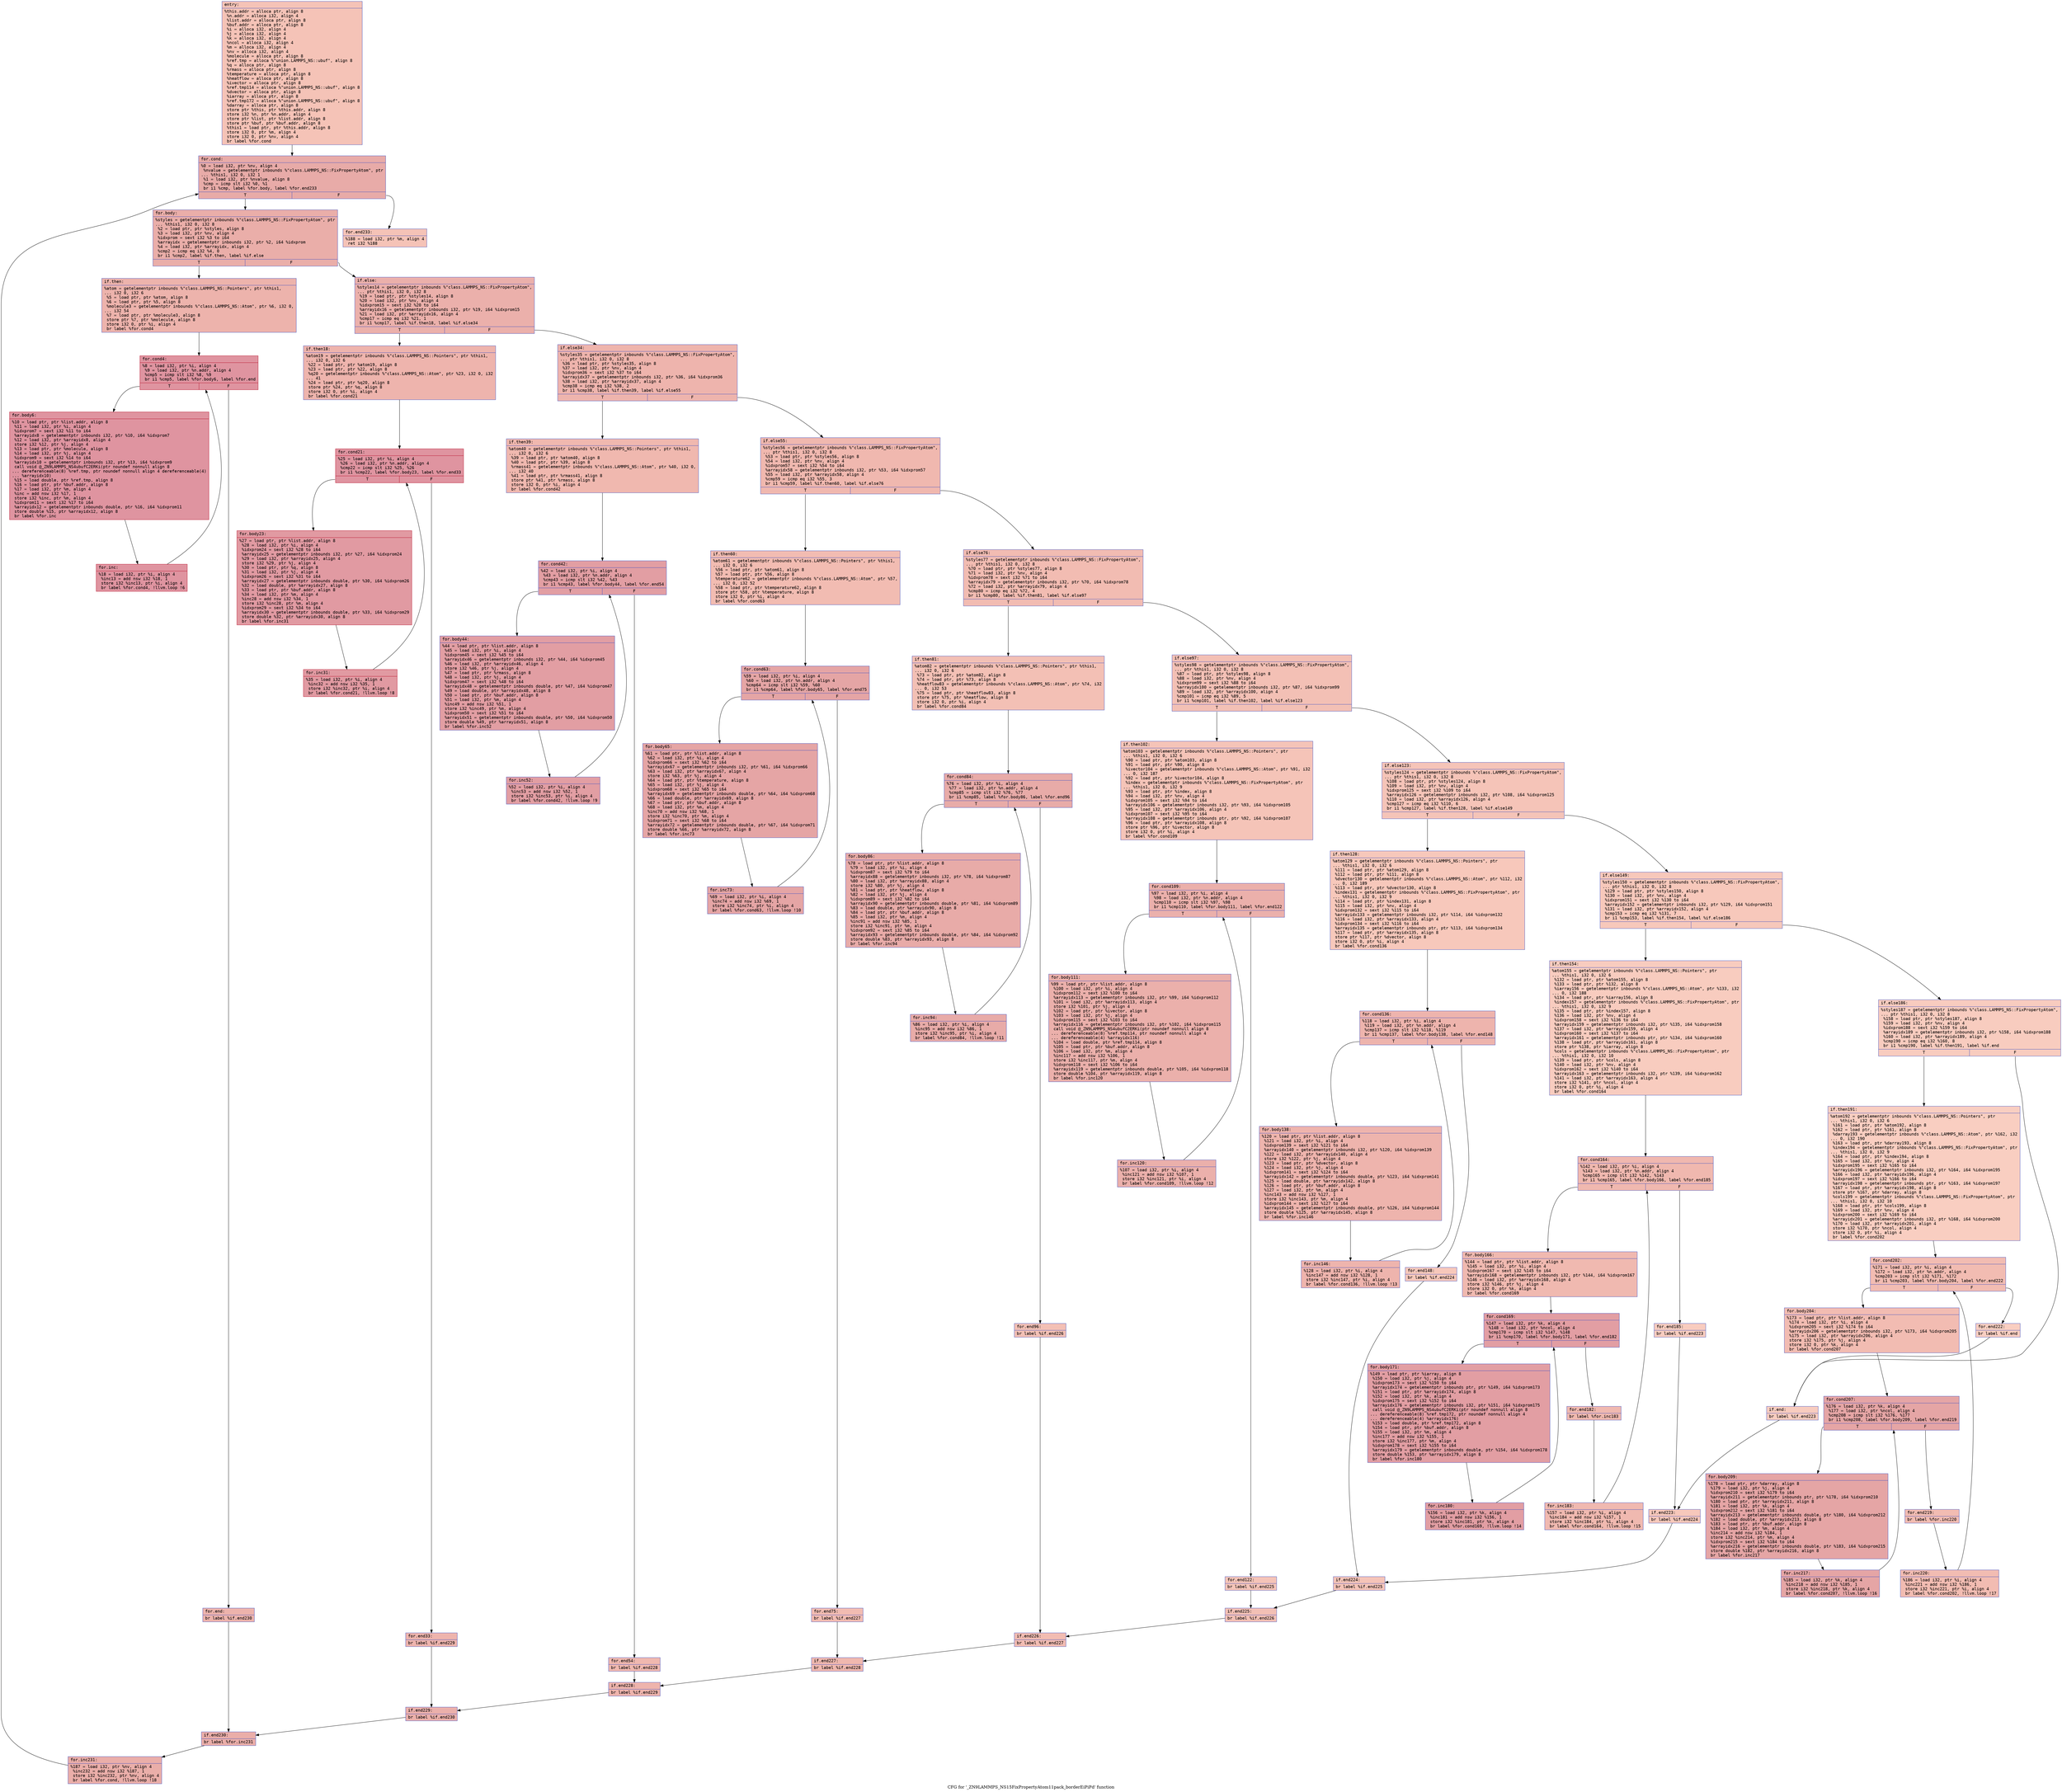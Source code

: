 digraph "CFG for '_ZN9LAMMPS_NS15FixPropertyAtom11pack_borderEiPiPd' function" {
	label="CFG for '_ZN9LAMMPS_NS15FixPropertyAtom11pack_borderEiPiPd' function";

	Node0x561c275682a0 [shape=record,color="#3d50c3ff", style=filled, fillcolor="#e8765c70" fontname="Courier",label="{entry:\l|  %this.addr = alloca ptr, align 8\l  %n.addr = alloca i32, align 4\l  %list.addr = alloca ptr, align 8\l  %buf.addr = alloca ptr, align 8\l  %i = alloca i32, align 4\l  %j = alloca i32, align 4\l  %k = alloca i32, align 4\l  %ncol = alloca i32, align 4\l  %m = alloca i32, align 4\l  %nv = alloca i32, align 4\l  %molecule = alloca ptr, align 8\l  %ref.tmp = alloca %\"union.LAMMPS_NS::ubuf\", align 8\l  %q = alloca ptr, align 8\l  %rmass = alloca ptr, align 8\l  %temperature = alloca ptr, align 8\l  %heatflow = alloca ptr, align 8\l  %ivector = alloca ptr, align 8\l  %ref.tmp114 = alloca %\"union.LAMMPS_NS::ubuf\", align 8\l  %dvector = alloca ptr, align 8\l  %iarray = alloca ptr, align 8\l  %ref.tmp172 = alloca %\"union.LAMMPS_NS::ubuf\", align 8\l  %darray = alloca ptr, align 8\l  store ptr %this, ptr %this.addr, align 8\l  store i32 %n, ptr %n.addr, align 4\l  store ptr %list, ptr %list.addr, align 8\l  store ptr %buf, ptr %buf.addr, align 8\l  %this1 = load ptr, ptr %this.addr, align 8\l  store i32 0, ptr %m, align 4\l  store i32 0, ptr %nv, align 4\l  br label %for.cond\l}"];
	Node0x561c275682a0 -> Node0x561c27571120[tooltip="entry -> for.cond\nProbability 100.00%" ];
	Node0x561c27571120 [shape=record,color="#3d50c3ff", style=filled, fillcolor="#cc403a70" fontname="Courier",label="{for.cond:\l|  %0 = load i32, ptr %nv, align 4\l  %nvalue = getelementptr inbounds %\"class.LAMMPS_NS::FixPropertyAtom\", ptr\l... %this1, i32 0, i32 1\l  %1 = load i32, ptr %nvalue, align 8\l  %cmp = icmp slt i32 %0, %1\l  br i1 %cmp, label %for.body, label %for.end233\l|{<s0>T|<s1>F}}"];
	Node0x561c27571120:s0 -> Node0x561c27571470[tooltip="for.cond -> for.body\nProbability 96.88%" ];
	Node0x561c27571120:s1 -> Node0x561c275714f0[tooltip="for.cond -> for.end233\nProbability 3.12%" ];
	Node0x561c27571470 [shape=record,color="#3d50c3ff", style=filled, fillcolor="#d0473d70" fontname="Courier",label="{for.body:\l|  %styles = getelementptr inbounds %\"class.LAMMPS_NS::FixPropertyAtom\", ptr\l... %this1, i32 0, i32 8\l  %2 = load ptr, ptr %styles, align 8\l  %3 = load i32, ptr %nv, align 4\l  %idxprom = sext i32 %3 to i64\l  %arrayidx = getelementptr inbounds i32, ptr %2, i64 %idxprom\l  %4 = load i32, ptr %arrayidx, align 4\l  %cmp2 = icmp eq i32 %4, 0\l  br i1 %cmp2, label %if.then, label %if.else\l|{<s0>T|<s1>F}}"];
	Node0x561c27571470:s0 -> Node0x561c27571a90[tooltip="for.body -> if.then\nProbability 37.50%" ];
	Node0x561c27571470:s1 -> Node0x561c27571b00[tooltip="for.body -> if.else\nProbability 62.50%" ];
	Node0x561c27571a90 [shape=record,color="#3d50c3ff", style=filled, fillcolor="#d6524470" fontname="Courier",label="{if.then:\l|  %atom = getelementptr inbounds %\"class.LAMMPS_NS::Pointers\", ptr %this1,\l... i32 0, i32 6\l  %5 = load ptr, ptr %atom, align 8\l  %6 = load ptr, ptr %5, align 8\l  %molecule3 = getelementptr inbounds %\"class.LAMMPS_NS::Atom\", ptr %6, i32 0,\l... i32 54\l  %7 = load ptr, ptr %molecule3, align 8\l  store ptr %7, ptr %molecule, align 8\l  store i32 0, ptr %i, align 4\l  br label %for.cond4\l}"];
	Node0x561c27571a90 -> Node0x561c275720b0[tooltip="if.then -> for.cond4\nProbability 100.00%" ];
	Node0x561c275720b0 [shape=record,color="#b70d28ff", style=filled, fillcolor="#b70d2870" fontname="Courier",label="{for.cond4:\l|  %8 = load i32, ptr %i, align 4\l  %9 = load i32, ptr %n.addr, align 4\l  %cmp5 = icmp slt i32 %8, %9\l  br i1 %cmp5, label %for.body6, label %for.end\l|{<s0>T|<s1>F}}"];
	Node0x561c275720b0:s0 -> Node0x561c27572350[tooltip="for.cond4 -> for.body6\nProbability 96.88%" ];
	Node0x561c275720b0:s1 -> Node0x561c275723d0[tooltip="for.cond4 -> for.end\nProbability 3.12%" ];
	Node0x561c27572350 [shape=record,color="#b70d28ff", style=filled, fillcolor="#b70d2870" fontname="Courier",label="{for.body6:\l|  %10 = load ptr, ptr %list.addr, align 8\l  %11 = load i32, ptr %i, align 4\l  %idxprom7 = sext i32 %11 to i64\l  %arrayidx8 = getelementptr inbounds i32, ptr %10, i64 %idxprom7\l  %12 = load i32, ptr %arrayidx8, align 4\l  store i32 %12, ptr %j, align 4\l  %13 = load ptr, ptr %molecule, align 8\l  %14 = load i32, ptr %j, align 4\l  %idxprom9 = sext i32 %14 to i64\l  %arrayidx10 = getelementptr inbounds i32, ptr %13, i64 %idxprom9\l  call void @_ZN9LAMMPS_NS4ubufC2ERKi(ptr noundef nonnull align 8\l... dereferenceable(8) %ref.tmp, ptr noundef nonnull align 4 dereferenceable(4)\l... %arrayidx10)\l  %15 = load double, ptr %ref.tmp, align 8\l  %16 = load ptr, ptr %buf.addr, align 8\l  %17 = load i32, ptr %m, align 4\l  %inc = add nsw i32 %17, 1\l  store i32 %inc, ptr %m, align 4\l  %idxprom11 = sext i32 %17 to i64\l  %arrayidx12 = getelementptr inbounds double, ptr %16, i64 %idxprom11\l  store double %15, ptr %arrayidx12, align 8\l  br label %for.inc\l}"];
	Node0x561c27572350 -> Node0x561c273f74e0[tooltip="for.body6 -> for.inc\nProbability 100.00%" ];
	Node0x561c273f74e0 [shape=record,color="#b70d28ff", style=filled, fillcolor="#b70d2870" fontname="Courier",label="{for.inc:\l|  %18 = load i32, ptr %i, align 4\l  %inc13 = add nsw i32 %18, 1\l  store i32 %inc13, ptr %i, align 4\l  br label %for.cond4, !llvm.loop !6\l}"];
	Node0x561c273f74e0 -> Node0x561c275720b0[tooltip="for.inc -> for.cond4\nProbability 100.00%" ];
	Node0x561c275723d0 [shape=record,color="#3d50c3ff", style=filled, fillcolor="#d6524470" fontname="Courier",label="{for.end:\l|  br label %if.end230\l}"];
	Node0x561c275723d0 -> Node0x561c27545320[tooltip="for.end -> if.end230\nProbability 100.00%" ];
	Node0x561c27571b00 [shape=record,color="#3d50c3ff", style=filled, fillcolor="#d24b4070" fontname="Courier",label="{if.else:\l|  %styles14 = getelementptr inbounds %\"class.LAMMPS_NS::FixPropertyAtom\",\l... ptr %this1, i32 0, i32 8\l  %19 = load ptr, ptr %styles14, align 8\l  %20 = load i32, ptr %nv, align 4\l  %idxprom15 = sext i32 %20 to i64\l  %arrayidx16 = getelementptr inbounds i32, ptr %19, i64 %idxprom15\l  %21 = load i32, ptr %arrayidx16, align 4\l  %cmp17 = icmp eq i32 %21, 1\l  br i1 %cmp17, label %if.then18, label %if.else34\l|{<s0>T|<s1>F}}"];
	Node0x561c27571b00:s0 -> Node0x561c27573b30[tooltip="if.else -> if.then18\nProbability 50.00%" ];
	Node0x561c27571b00:s1 -> Node0x561c27573bb0[tooltip="if.else -> if.else34\nProbability 50.00%" ];
	Node0x561c27573b30 [shape=record,color="#3d50c3ff", style=filled, fillcolor="#d8564670" fontname="Courier",label="{if.then18:\l|  %atom19 = getelementptr inbounds %\"class.LAMMPS_NS::Pointers\", ptr %this1,\l... i32 0, i32 6\l  %22 = load ptr, ptr %atom19, align 8\l  %23 = load ptr, ptr %22, align 8\l  %q20 = getelementptr inbounds %\"class.LAMMPS_NS::Atom\", ptr %23, i32 0, i32\l... 41\l  %24 = load ptr, ptr %q20, align 8\l  store ptr %24, ptr %q, align 8\l  store i32 0, ptr %i, align 4\l  br label %for.cond21\l}"];
	Node0x561c27573b30 -> Node0x561c27574160[tooltip="if.then18 -> for.cond21\nProbability 100.00%" ];
	Node0x561c27574160 [shape=record,color="#b70d28ff", style=filled, fillcolor="#b70d2870" fontname="Courier",label="{for.cond21:\l|  %25 = load i32, ptr %i, align 4\l  %26 = load i32, ptr %n.addr, align 4\l  %cmp22 = icmp slt i32 %25, %26\l  br i1 %cmp22, label %for.body23, label %for.end33\l|{<s0>T|<s1>F}}"];
	Node0x561c27574160:s0 -> Node0x561c27574400[tooltip="for.cond21 -> for.body23\nProbability 96.88%" ];
	Node0x561c27574160:s1 -> Node0x561c27574480[tooltip="for.cond21 -> for.end33\nProbability 3.12%" ];
	Node0x561c27574400 [shape=record,color="#b70d28ff", style=filled, fillcolor="#bb1b2c70" fontname="Courier",label="{for.body23:\l|  %27 = load ptr, ptr %list.addr, align 8\l  %28 = load i32, ptr %i, align 4\l  %idxprom24 = sext i32 %28 to i64\l  %arrayidx25 = getelementptr inbounds i32, ptr %27, i64 %idxprom24\l  %29 = load i32, ptr %arrayidx25, align 4\l  store i32 %29, ptr %j, align 4\l  %30 = load ptr, ptr %q, align 8\l  %31 = load i32, ptr %j, align 4\l  %idxprom26 = sext i32 %31 to i64\l  %arrayidx27 = getelementptr inbounds double, ptr %30, i64 %idxprom26\l  %32 = load double, ptr %arrayidx27, align 8\l  %33 = load ptr, ptr %buf.addr, align 8\l  %34 = load i32, ptr %m, align 4\l  %inc28 = add nsw i32 %34, 1\l  store i32 %inc28, ptr %m, align 4\l  %idxprom29 = sext i32 %34 to i64\l  %arrayidx30 = getelementptr inbounds double, ptr %33, i64 %idxprom29\l  store double %32, ptr %arrayidx30, align 8\l  br label %for.inc31\l}"];
	Node0x561c27574400 -> Node0x561c27575090[tooltip="for.body23 -> for.inc31\nProbability 100.00%" ];
	Node0x561c27575090 [shape=record,color="#b70d28ff", style=filled, fillcolor="#bb1b2c70" fontname="Courier",label="{for.inc31:\l|  %35 = load i32, ptr %i, align 4\l  %inc32 = add nsw i32 %35, 1\l  store i32 %inc32, ptr %i, align 4\l  br label %for.cond21, !llvm.loop !8\l}"];
	Node0x561c27575090 -> Node0x561c27574160[tooltip="for.inc31 -> for.cond21\nProbability 100.00%" ];
	Node0x561c27574480 [shape=record,color="#3d50c3ff", style=filled, fillcolor="#d8564670" fontname="Courier",label="{for.end33:\l|  br label %if.end229\l}"];
	Node0x561c27574480 -> Node0x561c27575510[tooltip="for.end33 -> if.end229\nProbability 100.00%" ];
	Node0x561c27573bb0 [shape=record,color="#3d50c3ff", style=filled, fillcolor="#d8564670" fontname="Courier",label="{if.else34:\l|  %styles35 = getelementptr inbounds %\"class.LAMMPS_NS::FixPropertyAtom\",\l... ptr %this1, i32 0, i32 8\l  %36 = load ptr, ptr %styles35, align 8\l  %37 = load i32, ptr %nv, align 4\l  %idxprom36 = sext i32 %37 to i64\l  %arrayidx37 = getelementptr inbounds i32, ptr %36, i64 %idxprom36\l  %38 = load i32, ptr %arrayidx37, align 4\l  %cmp38 = icmp eq i32 %38, 2\l  br i1 %cmp38, label %if.then39, label %if.else55\l|{<s0>T|<s1>F}}"];
	Node0x561c27573bb0:s0 -> Node0x561c27575a90[tooltip="if.else34 -> if.then39\nProbability 50.00%" ];
	Node0x561c27573bb0:s1 -> Node0x561c27575b10[tooltip="if.else34 -> if.else55\nProbability 50.00%" ];
	Node0x561c27575a90 [shape=record,color="#3d50c3ff", style=filled, fillcolor="#dc5d4a70" fontname="Courier",label="{if.then39:\l|  %atom40 = getelementptr inbounds %\"class.LAMMPS_NS::Pointers\", ptr %this1,\l... i32 0, i32 6\l  %39 = load ptr, ptr %atom40, align 8\l  %40 = load ptr, ptr %39, align 8\l  %rmass41 = getelementptr inbounds %\"class.LAMMPS_NS::Atom\", ptr %40, i32 0,\l... i32 40\l  %41 = load ptr, ptr %rmass41, align 8\l  store ptr %41, ptr %rmass, align 8\l  store i32 0, ptr %i, align 4\l  br label %for.cond42\l}"];
	Node0x561c27575a90 -> Node0x561c275760c0[tooltip="if.then39 -> for.cond42\nProbability 100.00%" ];
	Node0x561c275760c0 [shape=record,color="#3d50c3ff", style=filled, fillcolor="#be242e70" fontname="Courier",label="{for.cond42:\l|  %42 = load i32, ptr %i, align 4\l  %43 = load i32, ptr %n.addr, align 4\l  %cmp43 = icmp slt i32 %42, %43\l  br i1 %cmp43, label %for.body44, label %for.end54\l|{<s0>T|<s1>F}}"];
	Node0x561c275760c0:s0 -> Node0x561c27576360[tooltip="for.cond42 -> for.body44\nProbability 96.88%" ];
	Node0x561c275760c0:s1 -> Node0x561c275763e0[tooltip="for.cond42 -> for.end54\nProbability 3.12%" ];
	Node0x561c27576360 [shape=record,color="#3d50c3ff", style=filled, fillcolor="#be242e70" fontname="Courier",label="{for.body44:\l|  %44 = load ptr, ptr %list.addr, align 8\l  %45 = load i32, ptr %i, align 4\l  %idxprom45 = sext i32 %45 to i64\l  %arrayidx46 = getelementptr inbounds i32, ptr %44, i64 %idxprom45\l  %46 = load i32, ptr %arrayidx46, align 4\l  store i32 %46, ptr %j, align 4\l  %47 = load ptr, ptr %rmass, align 8\l  %48 = load i32, ptr %j, align 4\l  %idxprom47 = sext i32 %48 to i64\l  %arrayidx48 = getelementptr inbounds double, ptr %47, i64 %idxprom47\l  %49 = load double, ptr %arrayidx48, align 8\l  %50 = load ptr, ptr %buf.addr, align 8\l  %51 = load i32, ptr %m, align 4\l  %inc49 = add nsw i32 %51, 1\l  store i32 %inc49, ptr %m, align 4\l  %idxprom50 = sext i32 %51 to i64\l  %arrayidx51 = getelementptr inbounds double, ptr %50, i64 %idxprom50\l  store double %49, ptr %arrayidx51, align 8\l  br label %for.inc52\l}"];
	Node0x561c27576360 -> Node0x561c27577800[tooltip="for.body44 -> for.inc52\nProbability 100.00%" ];
	Node0x561c27577800 [shape=record,color="#3d50c3ff", style=filled, fillcolor="#be242e70" fontname="Courier",label="{for.inc52:\l|  %52 = load i32, ptr %i, align 4\l  %inc53 = add nsw i32 %52, 1\l  store i32 %inc53, ptr %i, align 4\l  br label %for.cond42, !llvm.loop !9\l}"];
	Node0x561c27577800 -> Node0x561c275760c0[tooltip="for.inc52 -> for.cond42\nProbability 100.00%" ];
	Node0x561c275763e0 [shape=record,color="#3d50c3ff", style=filled, fillcolor="#dc5d4a70" fontname="Courier",label="{for.end54:\l|  br label %if.end228\l}"];
	Node0x561c275763e0 -> Node0x561c27572ef0[tooltip="for.end54 -> if.end228\nProbability 100.00%" ];
	Node0x561c27575b10 [shape=record,color="#3d50c3ff", style=filled, fillcolor="#dc5d4a70" fontname="Courier",label="{if.else55:\l|  %styles56 = getelementptr inbounds %\"class.LAMMPS_NS::FixPropertyAtom\",\l... ptr %this1, i32 0, i32 8\l  %53 = load ptr, ptr %styles56, align 8\l  %54 = load i32, ptr %nv, align 4\l  %idxprom57 = sext i32 %54 to i64\l  %arrayidx58 = getelementptr inbounds i32, ptr %53, i64 %idxprom57\l  %55 = load i32, ptr %arrayidx58, align 4\l  %cmp59 = icmp eq i32 %55, 3\l  br i1 %cmp59, label %if.then60, label %if.else76\l|{<s0>T|<s1>F}}"];
	Node0x561c27575b10:s0 -> Node0x561c27578810[tooltip="if.else55 -> if.then60\nProbability 50.00%" ];
	Node0x561c27575b10:s1 -> Node0x561c27578890[tooltip="if.else55 -> if.else76\nProbability 50.00%" ];
	Node0x561c27578810 [shape=record,color="#3d50c3ff", style=filled, fillcolor="#e1675170" fontname="Courier",label="{if.then60:\l|  %atom61 = getelementptr inbounds %\"class.LAMMPS_NS::Pointers\", ptr %this1,\l... i32 0, i32 6\l  %56 = load ptr, ptr %atom61, align 8\l  %57 = load ptr, ptr %56, align 8\l  %temperature62 = getelementptr inbounds %\"class.LAMMPS_NS::Atom\", ptr %57,\l... i32 0, i32 52\l  %58 = load ptr, ptr %temperature62, align 8\l  store ptr %58, ptr %temperature, align 8\l  store i32 0, ptr %i, align 4\l  br label %for.cond63\l}"];
	Node0x561c27578810 -> Node0x561c27578e50[tooltip="if.then60 -> for.cond63\nProbability 100.00%" ];
	Node0x561c27578e50 [shape=record,color="#3d50c3ff", style=filled, fillcolor="#c5333470" fontname="Courier",label="{for.cond63:\l|  %59 = load i32, ptr %i, align 4\l  %60 = load i32, ptr %n.addr, align 4\l  %cmp64 = icmp slt i32 %59, %60\l  br i1 %cmp64, label %for.body65, label %for.end75\l|{<s0>T|<s1>F}}"];
	Node0x561c27578e50:s0 -> Node0x561c275790f0[tooltip="for.cond63 -> for.body65\nProbability 96.88%" ];
	Node0x561c27578e50:s1 -> Node0x561c27579170[tooltip="for.cond63 -> for.end75\nProbability 3.12%" ];
	Node0x561c275790f0 [shape=record,color="#3d50c3ff", style=filled, fillcolor="#c5333470" fontname="Courier",label="{for.body65:\l|  %61 = load ptr, ptr %list.addr, align 8\l  %62 = load i32, ptr %i, align 4\l  %idxprom66 = sext i32 %62 to i64\l  %arrayidx67 = getelementptr inbounds i32, ptr %61, i64 %idxprom66\l  %63 = load i32, ptr %arrayidx67, align 4\l  store i32 %63, ptr %j, align 4\l  %64 = load ptr, ptr %temperature, align 8\l  %65 = load i32, ptr %j, align 4\l  %idxprom68 = sext i32 %65 to i64\l  %arrayidx69 = getelementptr inbounds double, ptr %64, i64 %idxprom68\l  %66 = load double, ptr %arrayidx69, align 8\l  %67 = load ptr, ptr %buf.addr, align 8\l  %68 = load i32, ptr %m, align 4\l  %inc70 = add nsw i32 %68, 1\l  store i32 %inc70, ptr %m, align 4\l  %idxprom71 = sext i32 %68 to i64\l  %arrayidx72 = getelementptr inbounds double, ptr %67, i64 %idxprom71\l  store double %66, ptr %arrayidx72, align 8\l  br label %for.inc73\l}"];
	Node0x561c275790f0 -> Node0x561c27579d80[tooltip="for.body65 -> for.inc73\nProbability 100.00%" ];
	Node0x561c27579d80 [shape=record,color="#3d50c3ff", style=filled, fillcolor="#c5333470" fontname="Courier",label="{for.inc73:\l|  %69 = load i32, ptr %i, align 4\l  %inc74 = add nsw i32 %69, 1\l  store i32 %inc74, ptr %i, align 4\l  br label %for.cond63, !llvm.loop !10\l}"];
	Node0x561c27579d80 -> Node0x561c27578e50[tooltip="for.inc73 -> for.cond63\nProbability 100.00%" ];
	Node0x561c27579170 [shape=record,color="#3d50c3ff", style=filled, fillcolor="#e1675170" fontname="Courier",label="{for.end75:\l|  br label %if.end227\l}"];
	Node0x561c27579170 -> Node0x561c2757a200[tooltip="for.end75 -> if.end227\nProbability 100.00%" ];
	Node0x561c27578890 [shape=record,color="#3d50c3ff", style=filled, fillcolor="#e1675170" fontname="Courier",label="{if.else76:\l|  %styles77 = getelementptr inbounds %\"class.LAMMPS_NS::FixPropertyAtom\",\l... ptr %this1, i32 0, i32 8\l  %70 = load ptr, ptr %styles77, align 8\l  %71 = load i32, ptr %nv, align 4\l  %idxprom78 = sext i32 %71 to i64\l  %arrayidx79 = getelementptr inbounds i32, ptr %70, i64 %idxprom78\l  %72 = load i32, ptr %arrayidx79, align 4\l  %cmp80 = icmp eq i32 %72, 4\l  br i1 %cmp80, label %if.then81, label %if.else97\l|{<s0>T|<s1>F}}"];
	Node0x561c27578890:s0 -> Node0x561c2757a780[tooltip="if.else76 -> if.then81\nProbability 50.00%" ];
	Node0x561c27578890:s1 -> Node0x561c2757a800[tooltip="if.else76 -> if.else97\nProbability 50.00%" ];
	Node0x561c2757a780 [shape=record,color="#3d50c3ff", style=filled, fillcolor="#e5705870" fontname="Courier",label="{if.then81:\l|  %atom82 = getelementptr inbounds %\"class.LAMMPS_NS::Pointers\", ptr %this1,\l... i32 0, i32 6\l  %73 = load ptr, ptr %atom82, align 8\l  %74 = load ptr, ptr %73, align 8\l  %heatflow83 = getelementptr inbounds %\"class.LAMMPS_NS::Atom\", ptr %74, i32\l... 0, i32 53\l  %75 = load ptr, ptr %heatflow83, align 8\l  store ptr %75, ptr %heatflow, align 8\l  store i32 0, ptr %i, align 4\l  br label %for.cond84\l}"];
	Node0x561c2757a780 -> Node0x561c2757adc0[tooltip="if.then81 -> for.cond84\nProbability 100.00%" ];
	Node0x561c2757adc0 [shape=record,color="#3d50c3ff", style=filled, fillcolor="#cc403a70" fontname="Courier",label="{for.cond84:\l|  %76 = load i32, ptr %i, align 4\l  %77 = load i32, ptr %n.addr, align 4\l  %cmp85 = icmp slt i32 %76, %77\l  br i1 %cmp85, label %for.body86, label %for.end96\l|{<s0>T|<s1>F}}"];
	Node0x561c2757adc0:s0 -> Node0x561c2757b060[tooltip="for.cond84 -> for.body86\nProbability 96.88%" ];
	Node0x561c2757adc0:s1 -> Node0x561c2757b0e0[tooltip="for.cond84 -> for.end96\nProbability 3.12%" ];
	Node0x561c2757b060 [shape=record,color="#3d50c3ff", style=filled, fillcolor="#cc403a70" fontname="Courier",label="{for.body86:\l|  %78 = load ptr, ptr %list.addr, align 8\l  %79 = load i32, ptr %i, align 4\l  %idxprom87 = sext i32 %79 to i64\l  %arrayidx88 = getelementptr inbounds i32, ptr %78, i64 %idxprom87\l  %80 = load i32, ptr %arrayidx88, align 4\l  store i32 %80, ptr %j, align 4\l  %81 = load ptr, ptr %heatflow, align 8\l  %82 = load i32, ptr %j, align 4\l  %idxprom89 = sext i32 %82 to i64\l  %arrayidx90 = getelementptr inbounds double, ptr %81, i64 %idxprom89\l  %83 = load double, ptr %arrayidx90, align 8\l  %84 = load ptr, ptr %buf.addr, align 8\l  %85 = load i32, ptr %m, align 4\l  %inc91 = add nsw i32 %85, 1\l  store i32 %inc91, ptr %m, align 4\l  %idxprom92 = sext i32 %85 to i64\l  %arrayidx93 = getelementptr inbounds double, ptr %84, i64 %idxprom92\l  store double %83, ptr %arrayidx93, align 8\l  br label %for.inc94\l}"];
	Node0x561c2757b060 -> Node0x561c2757bd50[tooltip="for.body86 -> for.inc94\nProbability 100.00%" ];
	Node0x561c2757bd50 [shape=record,color="#3d50c3ff", style=filled, fillcolor="#cc403a70" fontname="Courier",label="{for.inc94:\l|  %86 = load i32, ptr %i, align 4\l  %inc95 = add nsw i32 %86, 1\l  store i32 %inc95, ptr %i, align 4\l  br label %for.cond84, !llvm.loop !11\l}"];
	Node0x561c2757bd50 -> Node0x561c2757adc0[tooltip="for.inc94 -> for.cond84\nProbability 100.00%" ];
	Node0x561c2757b0e0 [shape=record,color="#3d50c3ff", style=filled, fillcolor="#e5705870" fontname="Courier",label="{for.end96:\l|  br label %if.end226\l}"];
	Node0x561c2757b0e0 -> Node0x561c2757c1d0[tooltip="for.end96 -> if.end226\nProbability 100.00%" ];
	Node0x561c2757a800 [shape=record,color="#3d50c3ff", style=filled, fillcolor="#e5705870" fontname="Courier",label="{if.else97:\l|  %styles98 = getelementptr inbounds %\"class.LAMMPS_NS::FixPropertyAtom\",\l... ptr %this1, i32 0, i32 8\l  %87 = load ptr, ptr %styles98, align 8\l  %88 = load i32, ptr %nv, align 4\l  %idxprom99 = sext i32 %88 to i64\l  %arrayidx100 = getelementptr inbounds i32, ptr %87, i64 %idxprom99\l  %89 = load i32, ptr %arrayidx100, align 4\l  %cmp101 = icmp eq i32 %89, 5\l  br i1 %cmp101, label %if.then102, label %if.else123\l|{<s0>T|<s1>F}}"];
	Node0x561c2757a800:s0 -> Node0x561c2757c750[tooltip="if.else97 -> if.then102\nProbability 50.00%" ];
	Node0x561c2757a800:s1 -> Node0x561c2757c7d0[tooltip="if.else97 -> if.else123\nProbability 50.00%" ];
	Node0x561c2757c750 [shape=record,color="#3d50c3ff", style=filled, fillcolor="#e97a5f70" fontname="Courier",label="{if.then102:\l|  %atom103 = getelementptr inbounds %\"class.LAMMPS_NS::Pointers\", ptr\l... %this1, i32 0, i32 6\l  %90 = load ptr, ptr %atom103, align 8\l  %91 = load ptr, ptr %90, align 8\l  %ivector104 = getelementptr inbounds %\"class.LAMMPS_NS::Atom\", ptr %91, i32\l... 0, i32 187\l  %92 = load ptr, ptr %ivector104, align 8\l  %index = getelementptr inbounds %\"class.LAMMPS_NS::FixPropertyAtom\", ptr\l... %this1, i32 0, i32 9\l  %93 = load ptr, ptr %index, align 8\l  %94 = load i32, ptr %nv, align 4\l  %idxprom105 = sext i32 %94 to i64\l  %arrayidx106 = getelementptr inbounds i32, ptr %93, i64 %idxprom105\l  %95 = load i32, ptr %arrayidx106, align 4\l  %idxprom107 = sext i32 %95 to i64\l  %arrayidx108 = getelementptr inbounds ptr, ptr %92, i64 %idxprom107\l  %96 = load ptr, ptr %arrayidx108, align 8\l  store ptr %96, ptr %ivector, align 8\l  store i32 0, ptr %i, align 4\l  br label %for.cond109\l}"];
	Node0x561c2757c750 -> Node0x561c27576c50[tooltip="if.then102 -> for.cond109\nProbability 100.00%" ];
	Node0x561c27576c50 [shape=record,color="#3d50c3ff", style=filled, fillcolor="#d24b4070" fontname="Courier",label="{for.cond109:\l|  %97 = load i32, ptr %i, align 4\l  %98 = load i32, ptr %n.addr, align 4\l  %cmp110 = icmp slt i32 %97, %98\l  br i1 %cmp110, label %for.body111, label %for.end122\l|{<s0>T|<s1>F}}"];
	Node0x561c27576c50:s0 -> Node0x561c27576ef0[tooltip="for.cond109 -> for.body111\nProbability 96.88%" ];
	Node0x561c27576c50:s1 -> Node0x561c27576f70[tooltip="for.cond109 -> for.end122\nProbability 3.12%" ];
	Node0x561c27576ef0 [shape=record,color="#3d50c3ff", style=filled, fillcolor="#d24b4070" fontname="Courier",label="{for.body111:\l|  %99 = load ptr, ptr %list.addr, align 8\l  %100 = load i32, ptr %i, align 4\l  %idxprom112 = sext i32 %100 to i64\l  %arrayidx113 = getelementptr inbounds i32, ptr %99, i64 %idxprom112\l  %101 = load i32, ptr %arrayidx113, align 4\l  store i32 %101, ptr %j, align 4\l  %102 = load ptr, ptr %ivector, align 8\l  %103 = load i32, ptr %j, align 4\l  %idxprom115 = sext i32 %103 to i64\l  %arrayidx116 = getelementptr inbounds i32, ptr %102, i64 %idxprom115\l  call void @_ZN9LAMMPS_NS4ubufC2ERKi(ptr noundef nonnull align 8\l... dereferenceable(8) %ref.tmp114, ptr noundef nonnull align 4\l... dereferenceable(4) %arrayidx116)\l  %104 = load double, ptr %ref.tmp114, align 8\l  %105 = load ptr, ptr %buf.addr, align 8\l  %106 = load i32, ptr %m, align 4\l  %inc117 = add nsw i32 %106, 1\l  store i32 %inc117, ptr %m, align 4\l  %idxprom118 = sext i32 %106 to i64\l  %arrayidx119 = getelementptr inbounds double, ptr %105, i64 %idxprom118\l  store double %104, ptr %arrayidx119, align 8\l  br label %for.inc120\l}"];
	Node0x561c27576ef0 -> Node0x561c2757ec10[tooltip="for.body111 -> for.inc120\nProbability 100.00%" ];
	Node0x561c2757ec10 [shape=record,color="#3d50c3ff", style=filled, fillcolor="#d24b4070" fontname="Courier",label="{for.inc120:\l|  %107 = load i32, ptr %i, align 4\l  %inc121 = add nsw i32 %107, 1\l  store i32 %inc121, ptr %i, align 4\l  br label %for.cond109, !llvm.loop !12\l}"];
	Node0x561c2757ec10 -> Node0x561c27576c50[tooltip="for.inc120 -> for.cond109\nProbability 100.00%" ];
	Node0x561c27576f70 [shape=record,color="#3d50c3ff", style=filled, fillcolor="#e97a5f70" fontname="Courier",label="{for.end122:\l|  br label %if.end225\l}"];
	Node0x561c27576f70 -> Node0x561c2757f070[tooltip="for.end122 -> if.end225\nProbability 100.00%" ];
	Node0x561c2757c7d0 [shape=record,color="#3d50c3ff", style=filled, fillcolor="#e97a5f70" fontname="Courier",label="{if.else123:\l|  %styles124 = getelementptr inbounds %\"class.LAMMPS_NS::FixPropertyAtom\",\l... ptr %this1, i32 0, i32 8\l  %108 = load ptr, ptr %styles124, align 8\l  %109 = load i32, ptr %nv, align 4\l  %idxprom125 = sext i32 %109 to i64\l  %arrayidx126 = getelementptr inbounds i32, ptr %108, i64 %idxprom125\l  %110 = load i32, ptr %arrayidx126, align 4\l  %cmp127 = icmp eq i32 %110, 6\l  br i1 %cmp127, label %if.then128, label %if.else149\l|{<s0>T|<s1>F}}"];
	Node0x561c2757c7d0:s0 -> Node0x561c2757f5f0[tooltip="if.else123 -> if.then128\nProbability 50.00%" ];
	Node0x561c2757c7d0:s1 -> Node0x561c2757f670[tooltip="if.else123 -> if.else149\nProbability 50.00%" ];
	Node0x561c2757f5f0 [shape=record,color="#3d50c3ff", style=filled, fillcolor="#ed836670" fontname="Courier",label="{if.then128:\l|  %atom129 = getelementptr inbounds %\"class.LAMMPS_NS::Pointers\", ptr\l... %this1, i32 0, i32 6\l  %111 = load ptr, ptr %atom129, align 8\l  %112 = load ptr, ptr %111, align 8\l  %dvector130 = getelementptr inbounds %\"class.LAMMPS_NS::Atom\", ptr %112, i32\l... 0, i32 189\l  %113 = load ptr, ptr %dvector130, align 8\l  %index131 = getelementptr inbounds %\"class.LAMMPS_NS::FixPropertyAtom\", ptr\l... %this1, i32 0, i32 9\l  %114 = load ptr, ptr %index131, align 8\l  %115 = load i32, ptr %nv, align 4\l  %idxprom132 = sext i32 %115 to i64\l  %arrayidx133 = getelementptr inbounds i32, ptr %114, i64 %idxprom132\l  %116 = load i32, ptr %arrayidx133, align 4\l  %idxprom134 = sext i32 %116 to i64\l  %arrayidx135 = getelementptr inbounds ptr, ptr %113, i64 %idxprom134\l  %117 = load ptr, ptr %arrayidx135, align 8\l  store ptr %117, ptr %dvector, align 8\l  store i32 0, ptr %i, align 4\l  br label %for.cond136\l}"];
	Node0x561c2757f5f0 -> Node0x561c27580200[tooltip="if.then128 -> for.cond136\nProbability 100.00%" ];
	Node0x561c27580200 [shape=record,color="#3d50c3ff", style=filled, fillcolor="#d8564670" fontname="Courier",label="{for.cond136:\l|  %118 = load i32, ptr %i, align 4\l  %119 = load i32, ptr %n.addr, align 4\l  %cmp137 = icmp slt i32 %118, %119\l  br i1 %cmp137, label %for.body138, label %for.end148\l|{<s0>T|<s1>F}}"];
	Node0x561c27580200:s0 -> Node0x561c275804a0[tooltip="for.cond136 -> for.body138\nProbability 96.88%" ];
	Node0x561c27580200:s1 -> Node0x561c27580520[tooltip="for.cond136 -> for.end148\nProbability 3.12%" ];
	Node0x561c275804a0 [shape=record,color="#3d50c3ff", style=filled, fillcolor="#d8564670" fontname="Courier",label="{for.body138:\l|  %120 = load ptr, ptr %list.addr, align 8\l  %121 = load i32, ptr %i, align 4\l  %idxprom139 = sext i32 %121 to i64\l  %arrayidx140 = getelementptr inbounds i32, ptr %120, i64 %idxprom139\l  %122 = load i32, ptr %arrayidx140, align 4\l  store i32 %122, ptr %j, align 4\l  %123 = load ptr, ptr %dvector, align 8\l  %124 = load i32, ptr %j, align 4\l  %idxprom141 = sext i32 %124 to i64\l  %arrayidx142 = getelementptr inbounds double, ptr %123, i64 %idxprom141\l  %125 = load double, ptr %arrayidx142, align 8\l  %126 = load ptr, ptr %buf.addr, align 8\l  %127 = load i32, ptr %m, align 4\l  %inc143 = add nsw i32 %127, 1\l  store i32 %inc143, ptr %m, align 4\l  %idxprom144 = sext i32 %127 to i64\l  %arrayidx145 = getelementptr inbounds double, ptr %126, i64 %idxprom144\l  store double %125, ptr %arrayidx145, align 8\l  br label %for.inc146\l}"];
	Node0x561c275804a0 -> Node0x561c275779f0[tooltip="for.body138 -> for.inc146\nProbability 100.00%" ];
	Node0x561c275779f0 [shape=record,color="#3d50c3ff", style=filled, fillcolor="#d8564670" fontname="Courier",label="{for.inc146:\l|  %128 = load i32, ptr %i, align 4\l  %inc147 = add nsw i32 %128, 1\l  store i32 %inc147, ptr %i, align 4\l  br label %for.cond136, !llvm.loop !13\l}"];
	Node0x561c275779f0 -> Node0x561c27580200[tooltip="for.inc146 -> for.cond136\nProbability 100.00%" ];
	Node0x561c27580520 [shape=record,color="#3d50c3ff", style=filled, fillcolor="#ed836670" fontname="Courier",label="{for.end148:\l|  br label %if.end224\l}"];
	Node0x561c27580520 -> Node0x561c27577e70[tooltip="for.end148 -> if.end224\nProbability 100.00%" ];
	Node0x561c2757f670 [shape=record,color="#3d50c3ff", style=filled, fillcolor="#ed836670" fontname="Courier",label="{if.else149:\l|  %styles150 = getelementptr inbounds %\"class.LAMMPS_NS::FixPropertyAtom\",\l... ptr %this1, i32 0, i32 8\l  %129 = load ptr, ptr %styles150, align 8\l  %130 = load i32, ptr %nv, align 4\l  %idxprom151 = sext i32 %130 to i64\l  %arrayidx152 = getelementptr inbounds i32, ptr %129, i64 %idxprom151\l  %131 = load i32, ptr %arrayidx152, align 4\l  %cmp153 = icmp eq i32 %131, 7\l  br i1 %cmp153, label %if.then154, label %if.else186\l|{<s0>T|<s1>F}}"];
	Node0x561c2757f670:s0 -> Node0x561c275783f0[tooltip="if.else149 -> if.then154\nProbability 50.00%" ];
	Node0x561c2757f670:s1 -> Node0x561c27582840[tooltip="if.else149 -> if.else186\nProbability 50.00%" ];
	Node0x561c275783f0 [shape=record,color="#3d50c3ff", style=filled, fillcolor="#f08b6e70" fontname="Courier",label="{if.then154:\l|  %atom155 = getelementptr inbounds %\"class.LAMMPS_NS::Pointers\", ptr\l... %this1, i32 0, i32 6\l  %132 = load ptr, ptr %atom155, align 8\l  %133 = load ptr, ptr %132, align 8\l  %iarray156 = getelementptr inbounds %\"class.LAMMPS_NS::Atom\", ptr %133, i32\l... 0, i32 188\l  %134 = load ptr, ptr %iarray156, align 8\l  %index157 = getelementptr inbounds %\"class.LAMMPS_NS::FixPropertyAtom\", ptr\l... %this1, i32 0, i32 9\l  %135 = load ptr, ptr %index157, align 8\l  %136 = load i32, ptr %nv, align 4\l  %idxprom158 = sext i32 %136 to i64\l  %arrayidx159 = getelementptr inbounds i32, ptr %135, i64 %idxprom158\l  %137 = load i32, ptr %arrayidx159, align 4\l  %idxprom160 = sext i32 %137 to i64\l  %arrayidx161 = getelementptr inbounds ptr, ptr %134, i64 %idxprom160\l  %138 = load ptr, ptr %arrayidx161, align 8\l  store ptr %138, ptr %iarray, align 8\l  %cols = getelementptr inbounds %\"class.LAMMPS_NS::FixPropertyAtom\", ptr\l... %this1, i32 0, i32 10\l  %139 = load ptr, ptr %cols, align 8\l  %140 = load i32, ptr %nv, align 4\l  %idxprom162 = sext i32 %140 to i64\l  %arrayidx163 = getelementptr inbounds i32, ptr %139, i64 %idxprom162\l  %141 = load i32, ptr %arrayidx163, align 4\l  store i32 %141, ptr %ncol, align 4\l  store i32 0, ptr %i, align 4\l  br label %for.cond164\l}"];
	Node0x561c275783f0 -> Node0x561c27583810[tooltip="if.then154 -> for.cond164\nProbability 100.00%" ];
	Node0x561c27583810 [shape=record,color="#3d50c3ff", style=filled, fillcolor="#dc5d4a70" fontname="Courier",label="{for.cond164:\l|  %142 = load i32, ptr %i, align 4\l  %143 = load i32, ptr %n.addr, align 4\l  %cmp165 = icmp slt i32 %142, %143\l  br i1 %cmp165, label %for.body166, label %for.end185\l|{<s0>T|<s1>F}}"];
	Node0x561c27583810:s0 -> Node0x561c27583ab0[tooltip="for.cond164 -> for.body166\nProbability 96.88%" ];
	Node0x561c27583810:s1 -> Node0x561c27583b30[tooltip="for.cond164 -> for.end185\nProbability 3.12%" ];
	Node0x561c27583ab0 [shape=record,color="#3d50c3ff", style=filled, fillcolor="#de614d70" fontname="Courier",label="{for.body166:\l|  %144 = load ptr, ptr %list.addr, align 8\l  %145 = load i32, ptr %i, align 4\l  %idxprom167 = sext i32 %145 to i64\l  %arrayidx168 = getelementptr inbounds i32, ptr %144, i64 %idxprom167\l  %146 = load i32, ptr %arrayidx168, align 4\l  store i32 %146, ptr %j, align 4\l  store i32 0, ptr %k, align 4\l  br label %for.cond169\l}"];
	Node0x561c27583ab0 -> Node0x561c275840f0[tooltip="for.body166 -> for.cond169\nProbability 100.00%" ];
	Node0x561c275840f0 [shape=record,color="#3d50c3ff", style=filled, fillcolor="#be242e70" fontname="Courier",label="{for.cond169:\l|  %147 = load i32, ptr %k, align 4\l  %148 = load i32, ptr %ncol, align 4\l  %cmp170 = icmp slt i32 %147, %148\l  br i1 %cmp170, label %for.body171, label %for.end182\l|{<s0>T|<s1>F}}"];
	Node0x561c275840f0:s0 -> Node0x561c27584390[tooltip="for.cond169 -> for.body171\nProbability 96.88%" ];
	Node0x561c275840f0:s1 -> Node0x561c27584410[tooltip="for.cond169 -> for.end182\nProbability 3.12%" ];
	Node0x561c27584390 [shape=record,color="#3d50c3ff", style=filled, fillcolor="#be242e70" fontname="Courier",label="{for.body171:\l|  %149 = load ptr, ptr %iarray, align 8\l  %150 = load i32, ptr %j, align 4\l  %idxprom173 = sext i32 %150 to i64\l  %arrayidx174 = getelementptr inbounds ptr, ptr %149, i64 %idxprom173\l  %151 = load ptr, ptr %arrayidx174, align 8\l  %152 = load i32, ptr %k, align 4\l  %idxprom175 = sext i32 %152 to i64\l  %arrayidx176 = getelementptr inbounds i32, ptr %151, i64 %idxprom175\l  call void @_ZN9LAMMPS_NS4ubufC2ERKi(ptr noundef nonnull align 8\l... dereferenceable(8) %ref.tmp172, ptr noundef nonnull align 4\l... dereferenceable(4) %arrayidx176)\l  %153 = load double, ptr %ref.tmp172, align 8\l  %154 = load ptr, ptr %buf.addr, align 8\l  %155 = load i32, ptr %m, align 4\l  %inc177 = add nsw i32 %155, 1\l  store i32 %inc177, ptr %m, align 4\l  %idxprom178 = sext i32 %155 to i64\l  %arrayidx179 = getelementptr inbounds double, ptr %154, i64 %idxprom178\l  store double %153, ptr %arrayidx179, align 8\l  br label %for.inc180\l}"];
	Node0x561c27584390 -> Node0x561c27585090[tooltip="for.body171 -> for.inc180\nProbability 100.00%" ];
	Node0x561c27585090 [shape=record,color="#3d50c3ff", style=filled, fillcolor="#be242e70" fontname="Courier",label="{for.inc180:\l|  %156 = load i32, ptr %k, align 4\l  %inc181 = add nsw i32 %156, 1\l  store i32 %inc181, ptr %k, align 4\l  br label %for.cond169, !llvm.loop !14\l}"];
	Node0x561c27585090 -> Node0x561c275840f0[tooltip="for.inc180 -> for.cond169\nProbability 100.00%" ];
	Node0x561c27584410 [shape=record,color="#3d50c3ff", style=filled, fillcolor="#de614d70" fontname="Courier",label="{for.end182:\l|  br label %for.inc183\l}"];
	Node0x561c27584410 -> Node0x561c275854f0[tooltip="for.end182 -> for.inc183\nProbability 100.00%" ];
	Node0x561c275854f0 [shape=record,color="#3d50c3ff", style=filled, fillcolor="#de614d70" fontname="Courier",label="{for.inc183:\l|  %157 = load i32, ptr %i, align 4\l  %inc184 = add nsw i32 %157, 1\l  store i32 %inc184, ptr %i, align 4\l  br label %for.cond164, !llvm.loop !15\l}"];
	Node0x561c275854f0 -> Node0x561c27583810[tooltip="for.inc183 -> for.cond164\nProbability 100.00%" ];
	Node0x561c27583b30 [shape=record,color="#3d50c3ff", style=filled, fillcolor="#f08b6e70" fontname="Courier",label="{for.end185:\l|  br label %if.end223\l}"];
	Node0x561c27583b30 -> Node0x561c27585970[tooltip="for.end185 -> if.end223\nProbability 100.00%" ];
	Node0x561c27582840 [shape=record,color="#3d50c3ff", style=filled, fillcolor="#f08b6e70" fontname="Courier",label="{if.else186:\l|  %styles187 = getelementptr inbounds %\"class.LAMMPS_NS::FixPropertyAtom\",\l... ptr %this1, i32 0, i32 8\l  %158 = load ptr, ptr %styles187, align 8\l  %159 = load i32, ptr %nv, align 4\l  %idxprom188 = sext i32 %159 to i64\l  %arrayidx189 = getelementptr inbounds i32, ptr %158, i64 %idxprom188\l  %160 = load i32, ptr %arrayidx189, align 4\l  %cmp190 = icmp eq i32 %160, 8\l  br i1 %cmp190, label %if.then191, label %if.end\l|{<s0>T|<s1>F}}"];
	Node0x561c27582840:s0 -> Node0x561c27585ef0[tooltip="if.else186 -> if.then191\nProbability 50.00%" ];
	Node0x561c27582840:s1 -> Node0x561c27585f70[tooltip="if.else186 -> if.end\nProbability 50.00%" ];
	Node0x561c27585ef0 [shape=record,color="#3d50c3ff", style=filled, fillcolor="#f2907270" fontname="Courier",label="{if.then191:\l|  %atom192 = getelementptr inbounds %\"class.LAMMPS_NS::Pointers\", ptr\l... %this1, i32 0, i32 6\l  %161 = load ptr, ptr %atom192, align 8\l  %162 = load ptr, ptr %161, align 8\l  %darray193 = getelementptr inbounds %\"class.LAMMPS_NS::Atom\", ptr %162, i32\l... 0, i32 190\l  %163 = load ptr, ptr %darray193, align 8\l  %index194 = getelementptr inbounds %\"class.LAMMPS_NS::FixPropertyAtom\", ptr\l... %this1, i32 0, i32 9\l  %164 = load ptr, ptr %index194, align 8\l  %165 = load i32, ptr %nv, align 4\l  %idxprom195 = sext i32 %165 to i64\l  %arrayidx196 = getelementptr inbounds i32, ptr %164, i64 %idxprom195\l  %166 = load i32, ptr %arrayidx196, align 4\l  %idxprom197 = sext i32 %166 to i64\l  %arrayidx198 = getelementptr inbounds ptr, ptr %163, i64 %idxprom197\l  %167 = load ptr, ptr %arrayidx198, align 8\l  store ptr %167, ptr %darray, align 8\l  %cols199 = getelementptr inbounds %\"class.LAMMPS_NS::FixPropertyAtom\", ptr\l... %this1, i32 0, i32 10\l  %168 = load ptr, ptr %cols199, align 8\l  %169 = load i32, ptr %nv, align 4\l  %idxprom200 = sext i32 %169 to i64\l  %arrayidx201 = getelementptr inbounds i32, ptr %168, i64 %idxprom200\l  %170 = load i32, ptr %arrayidx201, align 4\l  store i32 %170, ptr %ncol, align 4\l  store i32 0, ptr %i, align 4\l  br label %for.cond202\l}"];
	Node0x561c27585ef0 -> Node0x561c27586f60[tooltip="if.then191 -> for.cond202\nProbability 100.00%" ];
	Node0x561c27586f60 [shape=record,color="#3d50c3ff", style=filled, fillcolor="#e1675170" fontname="Courier",label="{for.cond202:\l|  %171 = load i32, ptr %i, align 4\l  %172 = load i32, ptr %n.addr, align 4\l  %cmp203 = icmp slt i32 %171, %172\l  br i1 %cmp203, label %for.body204, label %for.end222\l|{<s0>T|<s1>F}}"];
	Node0x561c27586f60:s0 -> Node0x561c27587200[tooltip="for.cond202 -> for.body204\nProbability 96.88%" ];
	Node0x561c27586f60:s1 -> Node0x561c27587280[tooltip="for.cond202 -> for.end222\nProbability 3.12%" ];
	Node0x561c27587200 [shape=record,color="#3d50c3ff", style=filled, fillcolor="#e1675170" fontname="Courier",label="{for.body204:\l|  %173 = load ptr, ptr %list.addr, align 8\l  %174 = load i32, ptr %i, align 4\l  %idxprom205 = sext i32 %174 to i64\l  %arrayidx206 = getelementptr inbounds i32, ptr %173, i64 %idxprom205\l  %175 = load i32, ptr %arrayidx206, align 4\l  store i32 %175, ptr %j, align 4\l  store i32 0, ptr %k, align 4\l  br label %for.cond207\l}"];
	Node0x561c27587200 -> Node0x561c275877e0[tooltip="for.body204 -> for.cond207\nProbability 100.00%" ];
	Node0x561c275877e0 [shape=record,color="#3d50c3ff", style=filled, fillcolor="#c5333470" fontname="Courier",label="{for.cond207:\l|  %176 = load i32, ptr %k, align 4\l  %177 = load i32, ptr %ncol, align 4\l  %cmp208 = icmp slt i32 %176, %177\l  br i1 %cmp208, label %for.body209, label %for.end219\l|{<s0>T|<s1>F}}"];
	Node0x561c275877e0:s0 -> Node0x561c27587a80[tooltip="for.cond207 -> for.body209\nProbability 96.88%" ];
	Node0x561c275877e0:s1 -> Node0x561c27587b00[tooltip="for.cond207 -> for.end219\nProbability 3.12%" ];
	Node0x561c27587a80 [shape=record,color="#3d50c3ff", style=filled, fillcolor="#c5333470" fontname="Courier",label="{for.body209:\l|  %178 = load ptr, ptr %darray, align 8\l  %179 = load i32, ptr %j, align 4\l  %idxprom210 = sext i32 %179 to i64\l  %arrayidx211 = getelementptr inbounds ptr, ptr %178, i64 %idxprom210\l  %180 = load ptr, ptr %arrayidx211, align 8\l  %181 = load i32, ptr %k, align 4\l  %idxprom212 = sext i32 %181 to i64\l  %arrayidx213 = getelementptr inbounds double, ptr %180, i64 %idxprom212\l  %182 = load double, ptr %arrayidx213, align 8\l  %183 = load ptr, ptr %buf.addr, align 8\l  %184 = load i32, ptr %m, align 4\l  %inc214 = add nsw i32 %184, 1\l  store i32 %inc214, ptr %m, align 4\l  %idxprom215 = sext i32 %184 to i64\l  %arrayidx216 = getelementptr inbounds double, ptr %183, i64 %idxprom215\l  store double %182, ptr %arrayidx216, align 8\l  br label %for.inc217\l}"];
	Node0x561c27587a80 -> Node0x561c27588650[tooltip="for.body209 -> for.inc217\nProbability 100.00%" ];
	Node0x561c27588650 [shape=record,color="#3d50c3ff", style=filled, fillcolor="#c5333470" fontname="Courier",label="{for.inc217:\l|  %185 = load i32, ptr %k, align 4\l  %inc218 = add nsw i32 %185, 1\l  store i32 %inc218, ptr %k, align 4\l  br label %for.cond207, !llvm.loop !16\l}"];
	Node0x561c27588650 -> Node0x561c275877e0[tooltip="for.inc217 -> for.cond207\nProbability 100.00%" ];
	Node0x561c27587b00 [shape=record,color="#3d50c3ff", style=filled, fillcolor="#e1675170" fontname="Courier",label="{for.end219:\l|  br label %for.inc220\l}"];
	Node0x561c27587b00 -> Node0x561c27588ad0[tooltip="for.end219 -> for.inc220\nProbability 100.00%" ];
	Node0x561c27588ad0 [shape=record,color="#3d50c3ff", style=filled, fillcolor="#e1675170" fontname="Courier",label="{for.inc220:\l|  %186 = load i32, ptr %i, align 4\l  %inc221 = add nsw i32 %186, 1\l  store i32 %inc221, ptr %i, align 4\l  br label %for.cond202, !llvm.loop !17\l}"];
	Node0x561c27588ad0 -> Node0x561c27586f60[tooltip="for.inc220 -> for.cond202\nProbability 100.00%" ];
	Node0x561c27587280 [shape=record,color="#3d50c3ff", style=filled, fillcolor="#f2907270" fontname="Courier",label="{for.end222:\l|  br label %if.end\l}"];
	Node0x561c27587280 -> Node0x561c27585f70[tooltip="for.end222 -> if.end\nProbability 100.00%" ];
	Node0x561c27585f70 [shape=record,color="#3d50c3ff", style=filled, fillcolor="#f08b6e70" fontname="Courier",label="{if.end:\l|  br label %if.end223\l}"];
	Node0x561c27585f70 -> Node0x561c27585970[tooltip="if.end -> if.end223\nProbability 100.00%" ];
	Node0x561c27585970 [shape=record,color="#3d50c3ff", style=filled, fillcolor="#ed836670" fontname="Courier",label="{if.end223:\l|  br label %if.end224\l}"];
	Node0x561c27585970 -> Node0x561c27577e70[tooltip="if.end223 -> if.end224\nProbability 100.00%" ];
	Node0x561c27577e70 [shape=record,color="#3d50c3ff", style=filled, fillcolor="#e97a5f70" fontname="Courier",label="{if.end224:\l|  br label %if.end225\l}"];
	Node0x561c27577e70 -> Node0x561c2757f070[tooltip="if.end224 -> if.end225\nProbability 100.00%" ];
	Node0x561c2757f070 [shape=record,color="#3d50c3ff", style=filled, fillcolor="#e5705870" fontname="Courier",label="{if.end225:\l|  br label %if.end226\l}"];
	Node0x561c2757f070 -> Node0x561c2757c1d0[tooltip="if.end225 -> if.end226\nProbability 100.00%" ];
	Node0x561c2757c1d0 [shape=record,color="#3d50c3ff", style=filled, fillcolor="#e1675170" fontname="Courier",label="{if.end226:\l|  br label %if.end227\l}"];
	Node0x561c2757c1d0 -> Node0x561c2757a200[tooltip="if.end226 -> if.end227\nProbability 100.00%" ];
	Node0x561c2757a200 [shape=record,color="#3d50c3ff", style=filled, fillcolor="#dc5d4a70" fontname="Courier",label="{if.end227:\l|  br label %if.end228\l}"];
	Node0x561c2757a200 -> Node0x561c27572ef0[tooltip="if.end227 -> if.end228\nProbability 100.00%" ];
	Node0x561c27572ef0 [shape=record,color="#3d50c3ff", style=filled, fillcolor="#d8564670" fontname="Courier",label="{if.end228:\l|  br label %if.end229\l}"];
	Node0x561c27572ef0 -> Node0x561c27575510[tooltip="if.end228 -> if.end229\nProbability 100.00%" ];
	Node0x561c27575510 [shape=record,color="#3d50c3ff", style=filled, fillcolor="#d24b4070" fontname="Courier",label="{if.end229:\l|  br label %if.end230\l}"];
	Node0x561c27575510 -> Node0x561c27545320[tooltip="if.end229 -> if.end230\nProbability 100.00%" ];
	Node0x561c27545320 [shape=record,color="#3d50c3ff", style=filled, fillcolor="#d0473d70" fontname="Courier",label="{if.end230:\l|  br label %for.inc231\l}"];
	Node0x561c27545320 -> Node0x561c27589340[tooltip="if.end230 -> for.inc231\nProbability 100.00%" ];
	Node0x561c27589340 [shape=record,color="#3d50c3ff", style=filled, fillcolor="#d0473d70" fontname="Courier",label="{for.inc231:\l|  %187 = load i32, ptr %nv, align 4\l  %inc232 = add nsw i32 %187, 1\l  store i32 %inc232, ptr %nv, align 4\l  br label %for.cond, !llvm.loop !18\l}"];
	Node0x561c27589340 -> Node0x561c27571120[tooltip="for.inc231 -> for.cond\nProbability 100.00%" ];
	Node0x561c275714f0 [shape=record,color="#3d50c3ff", style=filled, fillcolor="#e8765c70" fontname="Courier",label="{for.end233:\l|  %188 = load i32, ptr %m, align 4\l  ret i32 %188\l}"];
}
